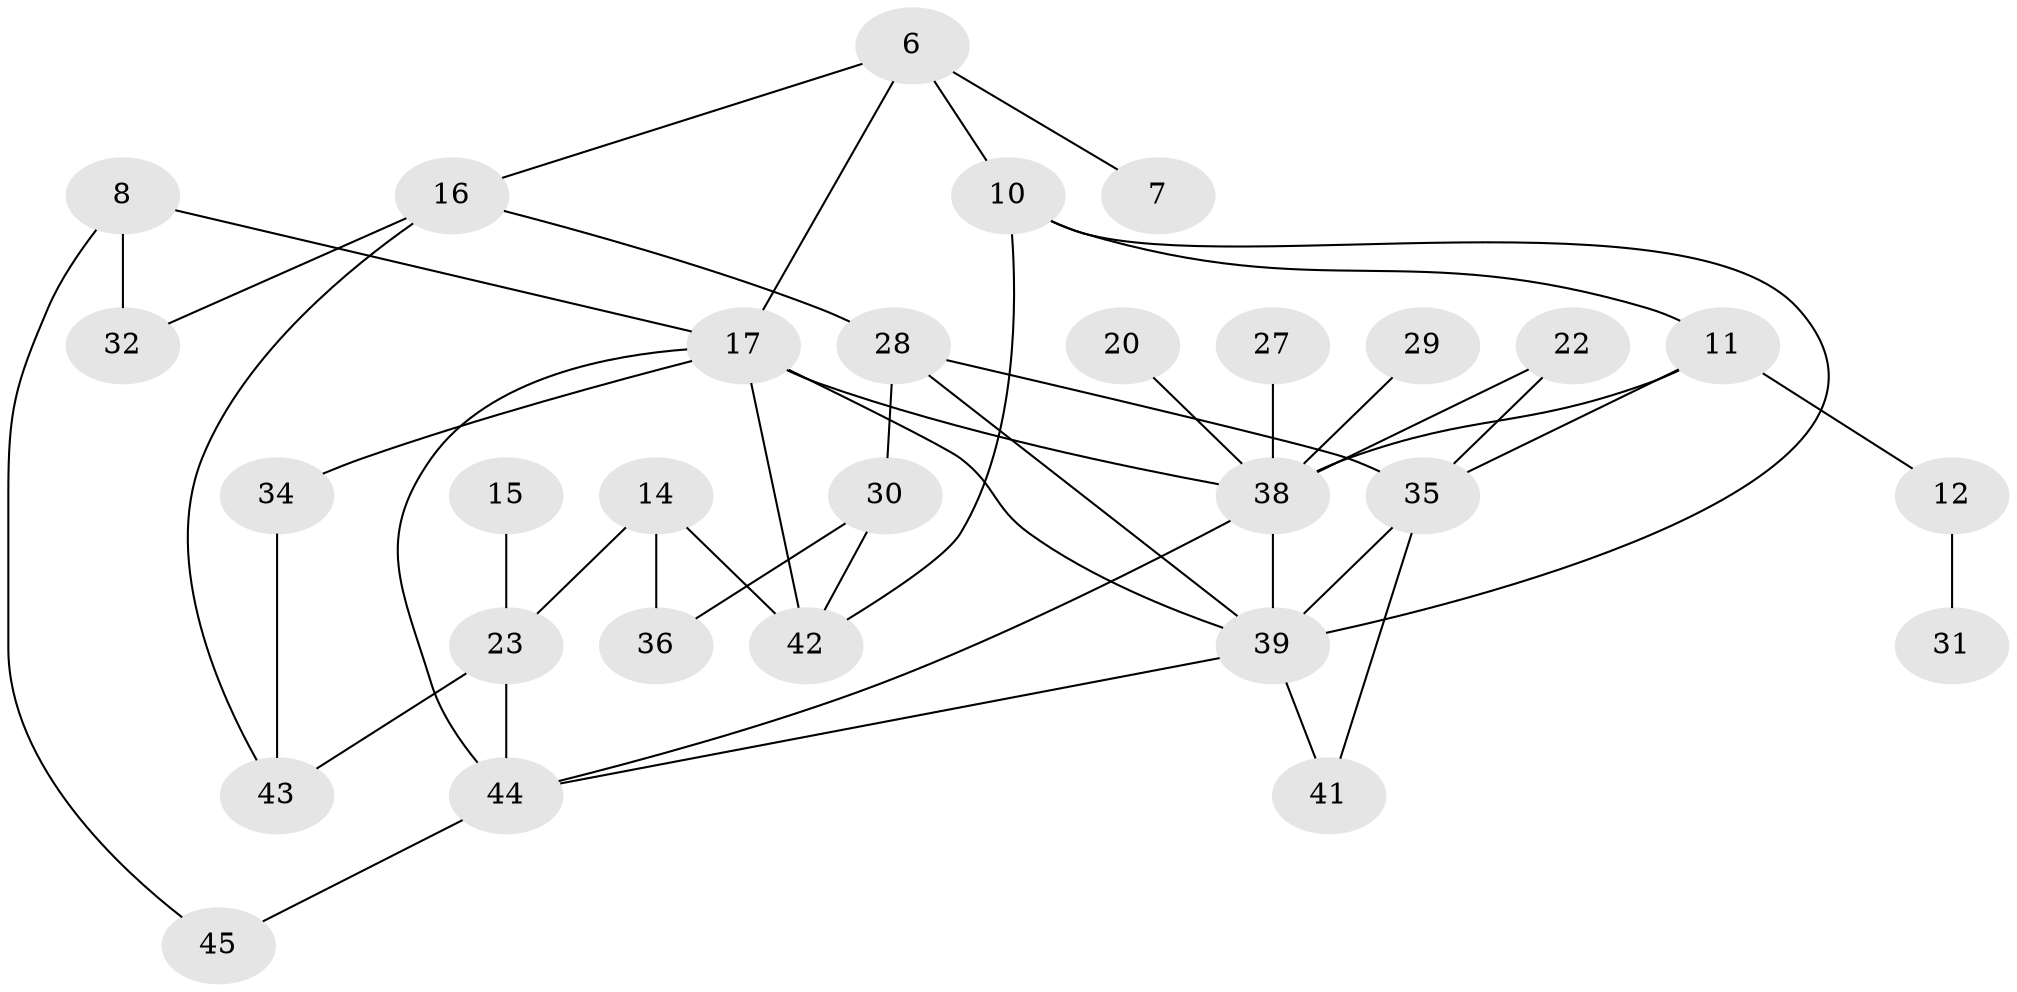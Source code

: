 // original degree distribution, {3: 0.14606741573033707, 2: 0.20224719101123595, 0: 0.16853932584269662, 4: 0.16853932584269662, 1: 0.24719101123595505, 6: 0.011235955056179775, 5: 0.056179775280898875}
// Generated by graph-tools (version 1.1) at 2025/00/03/09/25 03:00:53]
// undirected, 29 vertices, 46 edges
graph export_dot {
graph [start="1"]
  node [color=gray90,style=filled];
  6;
  7;
  8;
  10;
  11;
  12;
  14;
  15;
  16;
  17;
  20;
  22;
  23;
  27;
  28;
  29;
  30;
  31;
  32;
  34;
  35;
  36;
  38;
  39;
  41;
  42;
  43;
  44;
  45;
  6 -- 7 [weight=1.0];
  6 -- 10 [weight=1.0];
  6 -- 16 [weight=1.0];
  6 -- 17 [weight=1.0];
  8 -- 17 [weight=1.0];
  8 -- 32 [weight=1.0];
  8 -- 45 [weight=1.0];
  10 -- 11 [weight=1.0];
  10 -- 39 [weight=1.0];
  10 -- 42 [weight=1.0];
  11 -- 12 [weight=1.0];
  11 -- 35 [weight=1.0];
  11 -- 38 [weight=1.0];
  12 -- 31 [weight=1.0];
  14 -- 23 [weight=1.0];
  14 -- 36 [weight=1.0];
  14 -- 42 [weight=1.0];
  15 -- 23 [weight=1.0];
  16 -- 28 [weight=1.0];
  16 -- 32 [weight=1.0];
  16 -- 43 [weight=1.0];
  17 -- 34 [weight=1.0];
  17 -- 38 [weight=2.0];
  17 -- 39 [weight=1.0];
  17 -- 42 [weight=2.0];
  17 -- 44 [weight=1.0];
  20 -- 38 [weight=1.0];
  22 -- 35 [weight=1.0];
  22 -- 38 [weight=1.0];
  23 -- 43 [weight=1.0];
  23 -- 44 [weight=1.0];
  27 -- 38 [weight=1.0];
  28 -- 30 [weight=1.0];
  28 -- 35 [weight=1.0];
  28 -- 39 [weight=1.0];
  29 -- 38 [weight=1.0];
  30 -- 36 [weight=1.0];
  30 -- 42 [weight=1.0];
  34 -- 43 [weight=1.0];
  35 -- 39 [weight=1.0];
  35 -- 41 [weight=1.0];
  38 -- 39 [weight=1.0];
  38 -- 44 [weight=1.0];
  39 -- 41 [weight=1.0];
  39 -- 44 [weight=1.0];
  44 -- 45 [weight=1.0];
}
